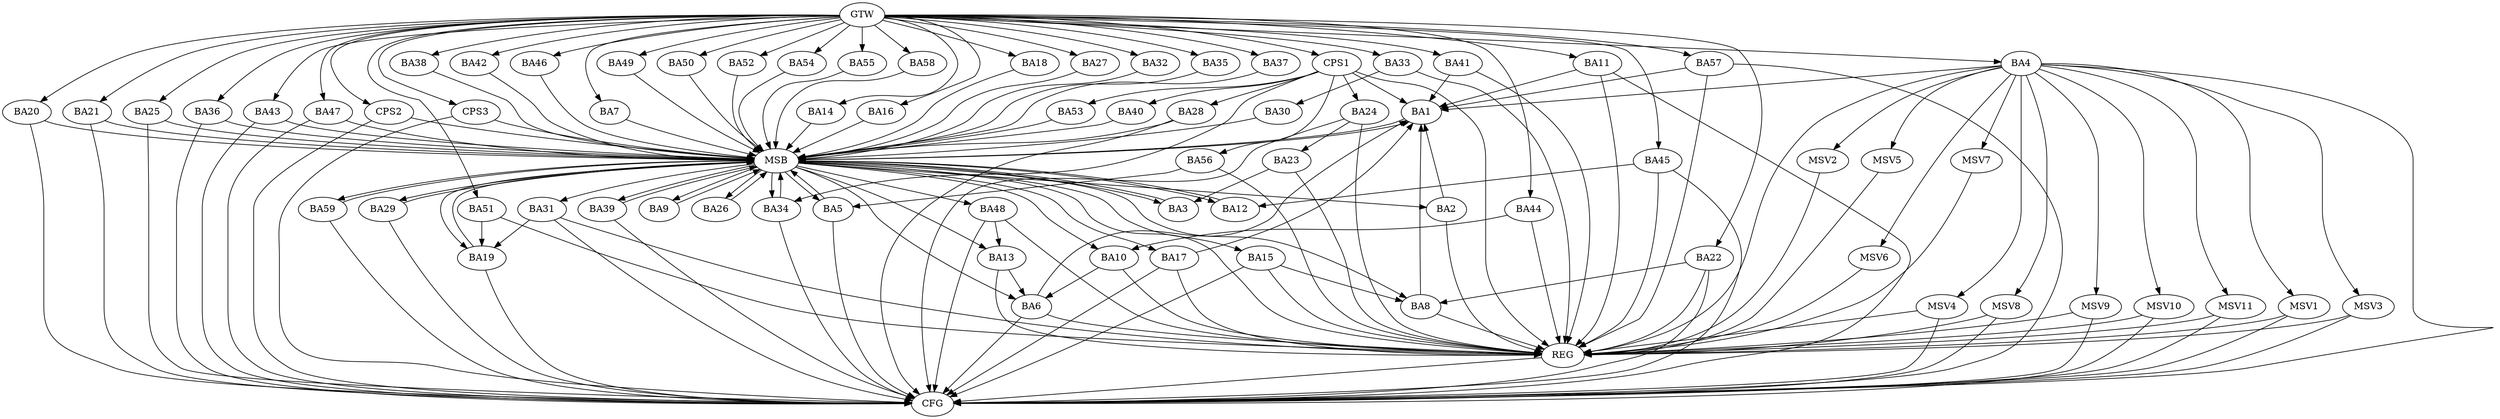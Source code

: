 strict digraph G {
  BA1 [ label="BA1" ];
  BA2 [ label="BA2" ];
  BA3 [ label="BA3" ];
  BA4 [ label="BA4" ];
  BA5 [ label="BA5" ];
  BA6 [ label="BA6" ];
  BA7 [ label="BA7" ];
  BA8 [ label="BA8" ];
  BA9 [ label="BA9" ];
  BA10 [ label="BA10" ];
  BA11 [ label="BA11" ];
  BA12 [ label="BA12" ];
  BA13 [ label="BA13" ];
  BA14 [ label="BA14" ];
  BA15 [ label="BA15" ];
  BA16 [ label="BA16" ];
  BA17 [ label="BA17" ];
  BA18 [ label="BA18" ];
  BA19 [ label="BA19" ];
  BA20 [ label="BA20" ];
  BA21 [ label="BA21" ];
  BA22 [ label="BA22" ];
  BA23 [ label="BA23" ];
  BA24 [ label="BA24" ];
  BA25 [ label="BA25" ];
  BA26 [ label="BA26" ];
  BA27 [ label="BA27" ];
  BA28 [ label="BA28" ];
  BA29 [ label="BA29" ];
  BA30 [ label="BA30" ];
  BA31 [ label="BA31" ];
  BA32 [ label="BA32" ];
  BA33 [ label="BA33" ];
  BA34 [ label="BA34" ];
  BA35 [ label="BA35" ];
  BA36 [ label="BA36" ];
  BA37 [ label="BA37" ];
  BA38 [ label="BA38" ];
  BA39 [ label="BA39" ];
  BA40 [ label="BA40" ];
  BA41 [ label="BA41" ];
  BA42 [ label="BA42" ];
  BA43 [ label="BA43" ];
  BA44 [ label="BA44" ];
  BA45 [ label="BA45" ];
  BA46 [ label="BA46" ];
  BA47 [ label="BA47" ];
  BA48 [ label="BA48" ];
  BA49 [ label="BA49" ];
  BA50 [ label="BA50" ];
  BA51 [ label="BA51" ];
  BA52 [ label="BA52" ];
  BA53 [ label="BA53" ];
  BA54 [ label="BA54" ];
  BA55 [ label="BA55" ];
  BA56 [ label="BA56" ];
  BA57 [ label="BA57" ];
  BA58 [ label="BA58" ];
  BA59 [ label="BA59" ];
  CPS1 [ label="CPS1" ];
  CPS2 [ label="CPS2" ];
  CPS3 [ label="CPS3" ];
  GTW [ label="GTW" ];
  REG [ label="REG" ];
  MSB [ label="MSB" ];
  CFG [ label="CFG" ];
  MSV1 [ label="MSV1" ];
  MSV2 [ label="MSV2" ];
  MSV3 [ label="MSV3" ];
  MSV4 [ label="MSV4" ];
  MSV5 [ label="MSV5" ];
  MSV6 [ label="MSV6" ];
  MSV7 [ label="MSV7" ];
  MSV8 [ label="MSV8" ];
  MSV9 [ label="MSV9" ];
  MSV10 [ label="MSV10" ];
  MSV11 [ label="MSV11" ];
  BA2 -> BA1;
  BA4 -> BA1;
  BA6 -> BA1;
  BA8 -> BA1;
  BA10 -> BA6;
  BA11 -> BA1;
  BA13 -> BA6;
  BA15 -> BA8;
  BA17 -> BA1;
  BA22 -> BA8;
  BA23 -> BA3;
  BA24 -> BA23;
  BA31 -> BA19;
  BA33 -> BA30;
  BA41 -> BA1;
  BA44 -> BA10;
  BA45 -> BA12;
  BA48 -> BA13;
  BA51 -> BA19;
  BA56 -> BA5;
  BA57 -> BA1;
  CPS1 -> BA34;
  CPS1 -> BA24;
  CPS1 -> BA53;
  CPS1 -> BA40;
  CPS1 -> BA1;
  CPS1 -> BA28;
  CPS1 -> BA56;
  GTW -> BA4;
  GTW -> BA7;
  GTW -> BA11;
  GTW -> BA14;
  GTW -> BA16;
  GTW -> BA18;
  GTW -> BA20;
  GTW -> BA21;
  GTW -> BA22;
  GTW -> BA25;
  GTW -> BA27;
  GTW -> BA32;
  GTW -> BA33;
  GTW -> BA35;
  GTW -> BA36;
  GTW -> BA37;
  GTW -> BA38;
  GTW -> BA41;
  GTW -> BA42;
  GTW -> BA43;
  GTW -> BA44;
  GTW -> BA45;
  GTW -> BA46;
  GTW -> BA47;
  GTW -> BA49;
  GTW -> BA50;
  GTW -> BA51;
  GTW -> BA52;
  GTW -> BA54;
  GTW -> BA55;
  GTW -> BA57;
  GTW -> BA58;
  GTW -> CPS1;
  GTW -> CPS2;
  GTW -> CPS3;
  BA2 -> REG;
  BA4 -> REG;
  BA6 -> REG;
  BA8 -> REG;
  BA10 -> REG;
  BA11 -> REG;
  BA13 -> REG;
  BA15 -> REG;
  BA17 -> REG;
  BA22 -> REG;
  BA23 -> REG;
  BA24 -> REG;
  BA31 -> REG;
  BA33 -> REG;
  BA41 -> REG;
  BA44 -> REG;
  BA45 -> REG;
  BA48 -> REG;
  BA51 -> REG;
  BA56 -> REG;
  BA57 -> REG;
  CPS1 -> REG;
  BA1 -> MSB;
  MSB -> BA2;
  MSB -> REG;
  BA3 -> MSB;
  MSB -> BA1;
  BA5 -> MSB;
  MSB -> BA3;
  BA7 -> MSB;
  BA9 -> MSB;
  MSB -> BA8;
  BA12 -> MSB;
  BA14 -> MSB;
  MSB -> BA12;
  BA16 -> MSB;
  MSB -> BA5;
  BA18 -> MSB;
  MSB -> BA10;
  BA19 -> MSB;
  BA20 -> MSB;
  BA21 -> MSB;
  BA25 -> MSB;
  MSB -> BA13;
  BA26 -> MSB;
  BA27 -> MSB;
  BA28 -> MSB;
  MSB -> BA19;
  BA29 -> MSB;
  MSB -> BA17;
  BA30 -> MSB;
  MSB -> BA29;
  BA32 -> MSB;
  BA34 -> MSB;
  BA35 -> MSB;
  MSB -> BA26;
  BA36 -> MSB;
  BA37 -> MSB;
  BA38 -> MSB;
  BA39 -> MSB;
  BA40 -> MSB;
  MSB -> BA31;
  BA42 -> MSB;
  MSB -> BA6;
  BA43 -> MSB;
  BA46 -> MSB;
  MSB -> BA34;
  BA47 -> MSB;
  BA49 -> MSB;
  BA50 -> MSB;
  MSB -> BA39;
  BA52 -> MSB;
  BA53 -> MSB;
  MSB -> BA48;
  BA54 -> MSB;
  BA55 -> MSB;
  MSB -> BA9;
  BA58 -> MSB;
  BA59 -> MSB;
  CPS2 -> MSB;
  MSB -> BA15;
  CPS3 -> MSB;
  MSB -> BA59;
  BA47 -> CFG;
  CPS2 -> CFG;
  BA21 -> CFG;
  BA17 -> CFG;
  BA22 -> CFG;
  BA15 -> CFG;
  BA31 -> CFG;
  BA6 -> CFG;
  BA25 -> CFG;
  CPS3 -> CFG;
  BA36 -> CFG;
  BA59 -> CFG;
  BA5 -> CFG;
  BA20 -> CFG;
  BA39 -> CFG;
  BA29 -> CFG;
  BA11 -> CFG;
  BA43 -> CFG;
  BA45 -> CFG;
  BA48 -> CFG;
  BA19 -> CFG;
  BA4 -> CFG;
  BA28 -> CFG;
  BA34 -> CFG;
  BA57 -> CFG;
  BA24 -> CFG;
  REG -> CFG;
  BA4 -> MSV1;
  MSV1 -> REG;
  MSV1 -> CFG;
  BA4 -> MSV2;
  BA4 -> MSV3;
  BA4 -> MSV4;
  MSV2 -> REG;
  MSV3 -> REG;
  MSV3 -> CFG;
  MSV4 -> REG;
  MSV4 -> CFG;
  BA4 -> MSV5;
  MSV5 -> REG;
  BA4 -> MSV6;
  MSV6 -> REG;
  BA4 -> MSV7;
  MSV7 -> REG;
  BA4 -> MSV8;
  MSV8 -> REG;
  MSV8 -> CFG;
  BA4 -> MSV9;
  MSV9 -> REG;
  MSV9 -> CFG;
  BA4 -> MSV10;
  MSV10 -> REG;
  MSV10 -> CFG;
  BA4 -> MSV11;
  MSV11 -> REG;
  MSV11 -> CFG;
}
